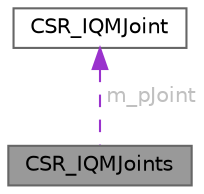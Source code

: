 digraph "CSR_IQMJoints"
{
 // LATEX_PDF_SIZE
  bgcolor="transparent";
  edge [fontname=Helvetica,fontsize=10,labelfontname=Helvetica,labelfontsize=10];
  node [fontname=Helvetica,fontsize=10,shape=box,height=0.2,width=0.4];
  Node1 [id="Node000001",label="CSR_IQMJoints",height=0.2,width=0.4,color="gray40", fillcolor="grey60", style="filled", fontcolor="black",tooltip=" "];
  Node2 -> Node1 [id="edge1_Node000001_Node000002",dir="back",color="darkorchid3",style="dashed",tooltip=" ",label=" m_pJoint",fontcolor="grey" ];
  Node2 [id="Node000002",label="CSR_IQMJoint",height=0.2,width=0.4,color="gray40", fillcolor="white", style="filled",URL="$struct_c_s_r___i_q_m_joint.html",tooltip=" "];
}

